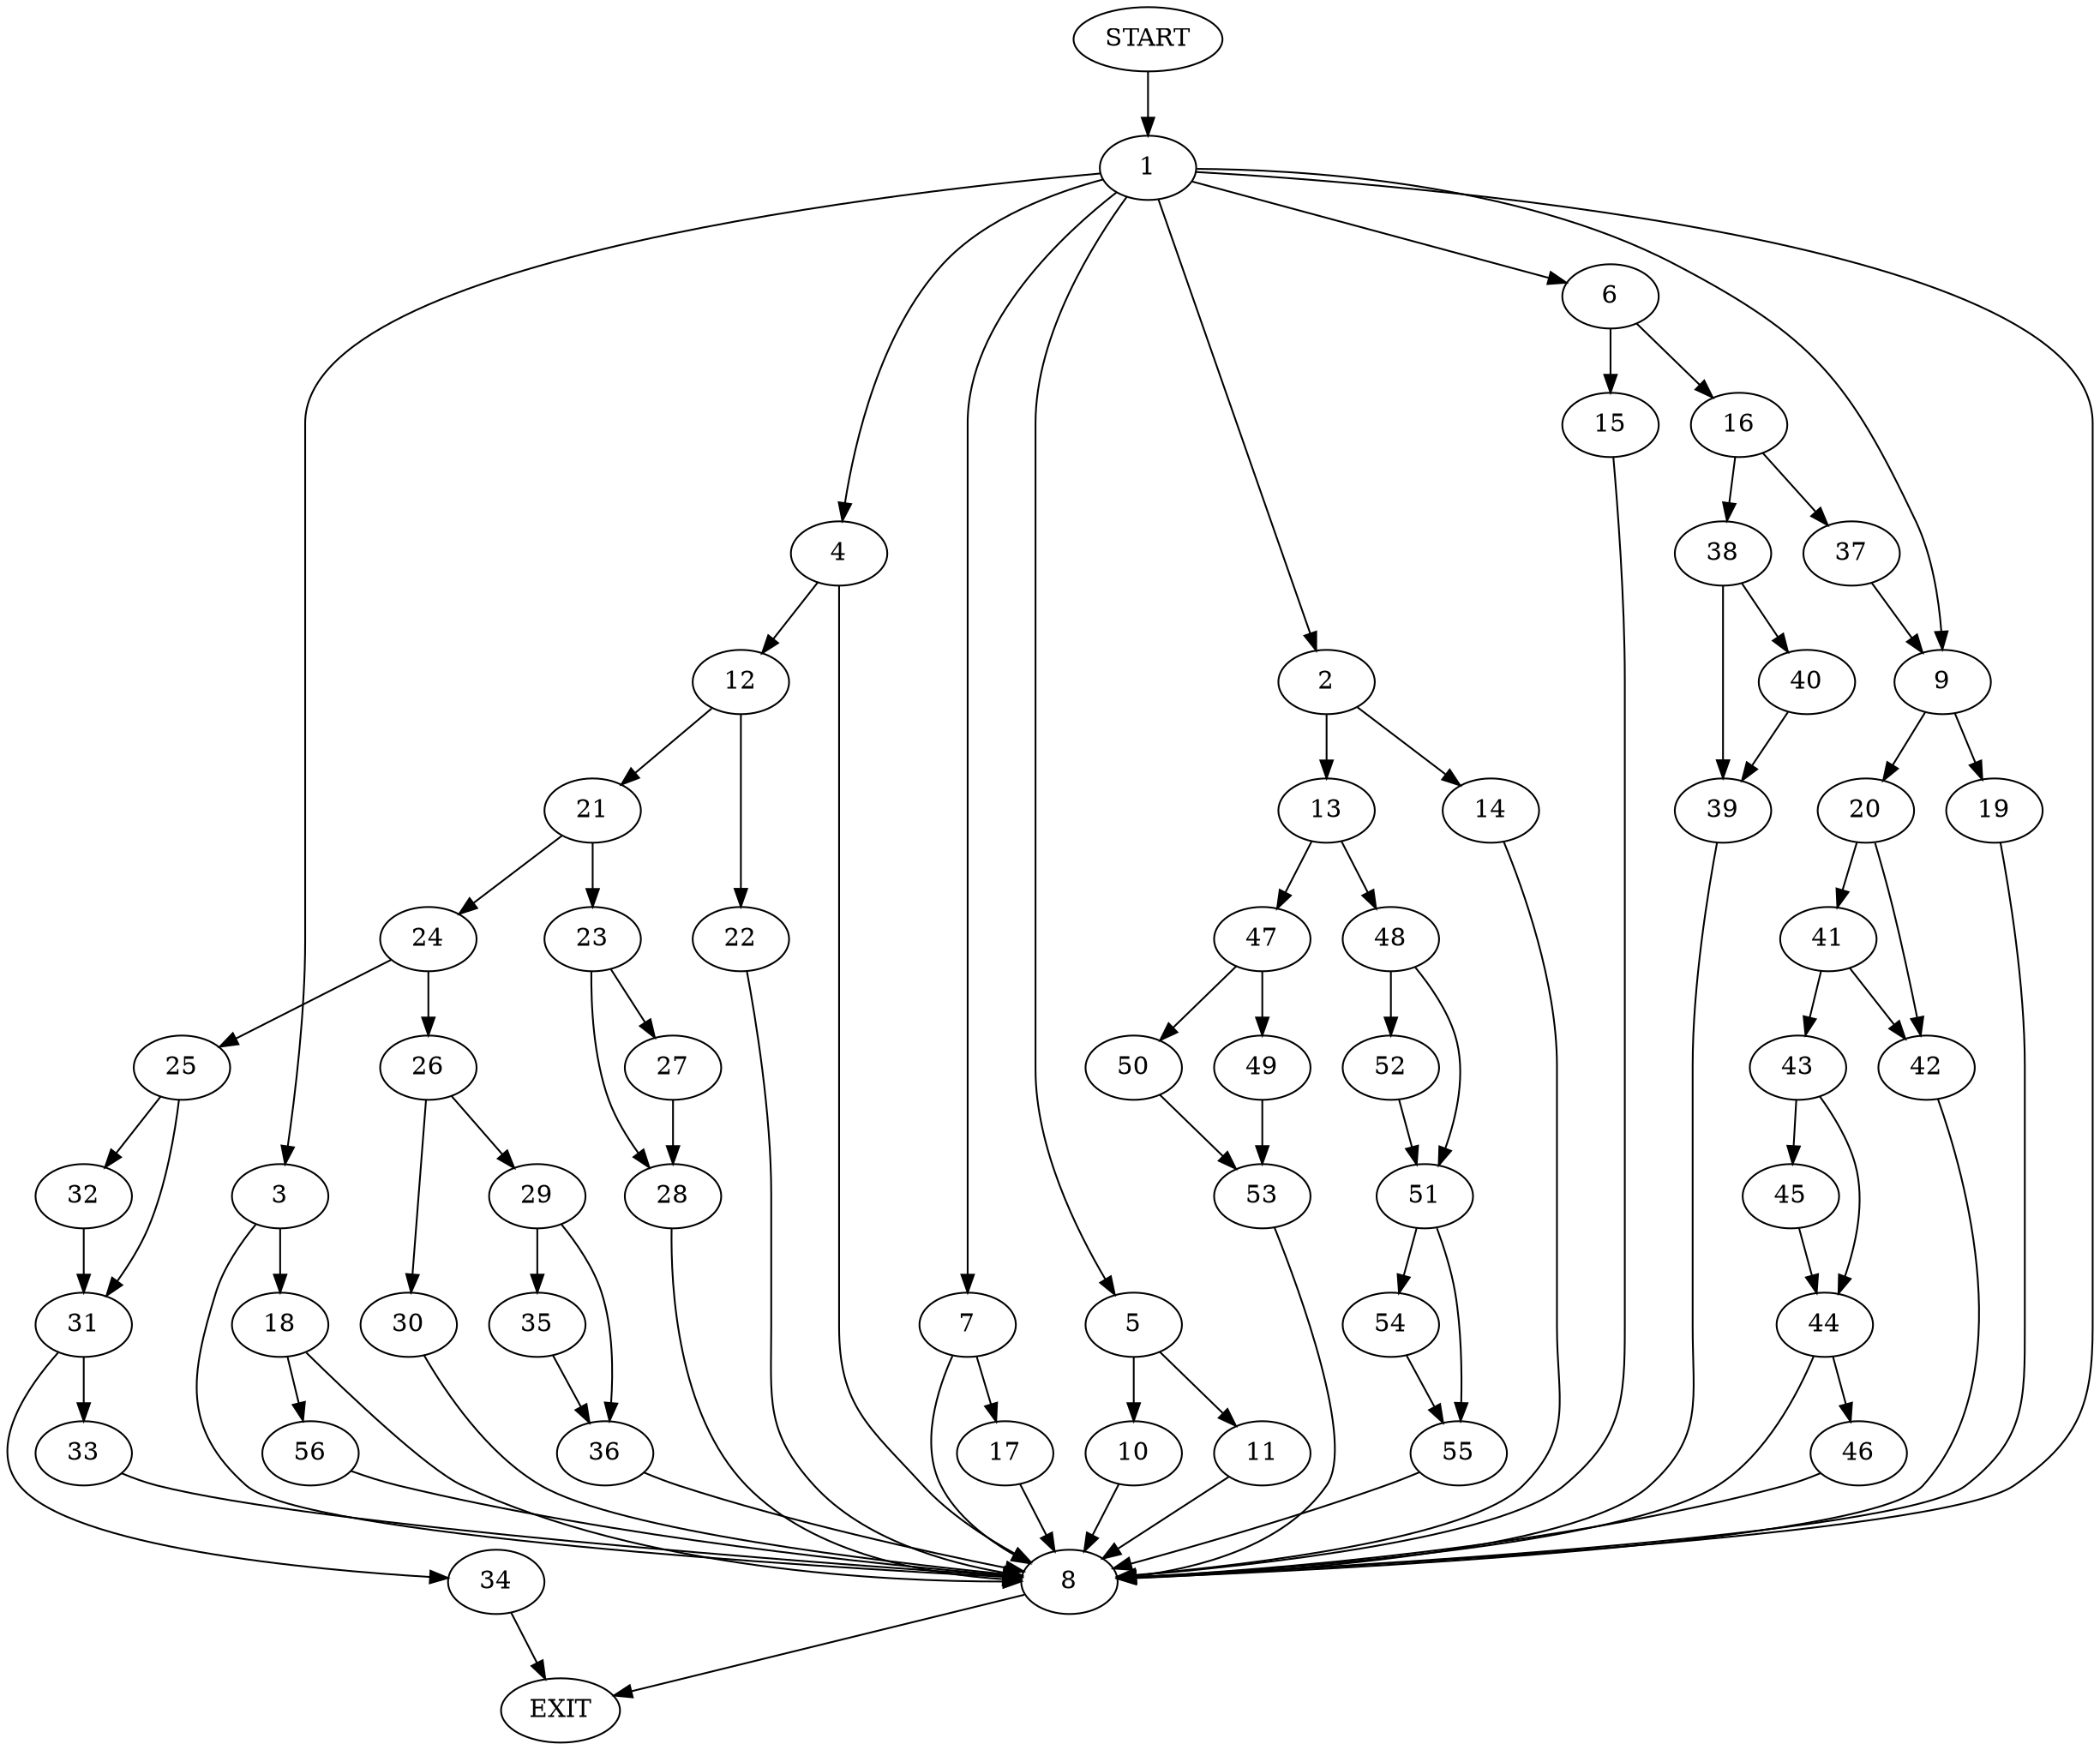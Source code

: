 digraph {
0 [label="START"]
57 [label="EXIT"]
0 -> 1
1 -> 2
1 -> 3
1 -> 4
1 -> 5
1 -> 6
1 -> 7
1 -> 8
1 -> 9
5 -> 10
5 -> 11
4 -> 12
4 -> 8
2 -> 13
2 -> 14
6 -> 15
6 -> 16
8 -> 57
7 -> 8
7 -> 17
3 -> 18
3 -> 8
9 -> 19
9 -> 20
12 -> 21
12 -> 22
21 -> 23
21 -> 24
22 -> 8
24 -> 25
24 -> 26
23 -> 27
23 -> 28
28 -> 8
27 -> 28
26 -> 29
26 -> 30
25 -> 31
25 -> 32
32 -> 31
31 -> 33
31 -> 34
33 -> 8
34 -> 57
30 -> 8
29 -> 35
29 -> 36
35 -> 36
36 -> 8
16 -> 37
16 -> 38
15 -> 8
38 -> 39
38 -> 40
37 -> 9
39 -> 8
40 -> 39
20 -> 41
20 -> 42
19 -> 8
41 -> 43
41 -> 42
42 -> 8
43 -> 44
43 -> 45
44 -> 8
44 -> 46
45 -> 44
46 -> 8
13 -> 47
13 -> 48
14 -> 8
47 -> 49
47 -> 50
48 -> 51
48 -> 52
50 -> 53
49 -> 53
53 -> 8
52 -> 51
51 -> 54
51 -> 55
54 -> 55
55 -> 8
11 -> 8
10 -> 8
18 -> 56
18 -> 8
56 -> 8
17 -> 8
}
